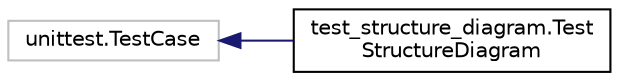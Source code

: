 digraph "Graphical Class Hierarchy"
{
 // LATEX_PDF_SIZE
  edge [fontname="Helvetica",fontsize="10",labelfontname="Helvetica",labelfontsize="10"];
  node [fontname="Helvetica",fontsize="10",shape=record];
  rankdir="LR";
  Node1 [label="unittest.TestCase",height=0.2,width=0.4,color="grey75", fillcolor="white", style="filled",tooltip=" "];
  Node1 -> Node0 [dir="back",color="midnightblue",fontsize="10",style="solid",fontname="Helvetica"];
  Node0 [label="test_structure_diagram.Test\lStructureDiagram",height=0.2,width=0.4,color="black", fillcolor="white", style="filled",URL="$classtest__structure__diagram_1_1TestStructureDiagram.html",tooltip=" "];
}
